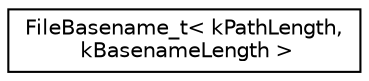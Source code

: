 digraph "Graphical Class Hierarchy"
{
  edge [fontname="Helvetica",fontsize="10",labelfontname="Helvetica",labelfontsize="10"];
  node [fontname="Helvetica",fontsize="10",shape=record];
  rankdir="LR";
  Node1 [label="FileBasename_t\< kPathLength,\l kBasenameLength \>",height=0.2,width=0.4,color="black", fillcolor="white", style="filled",URL="$d8/d28/structFileBasename__t.html"];
}
